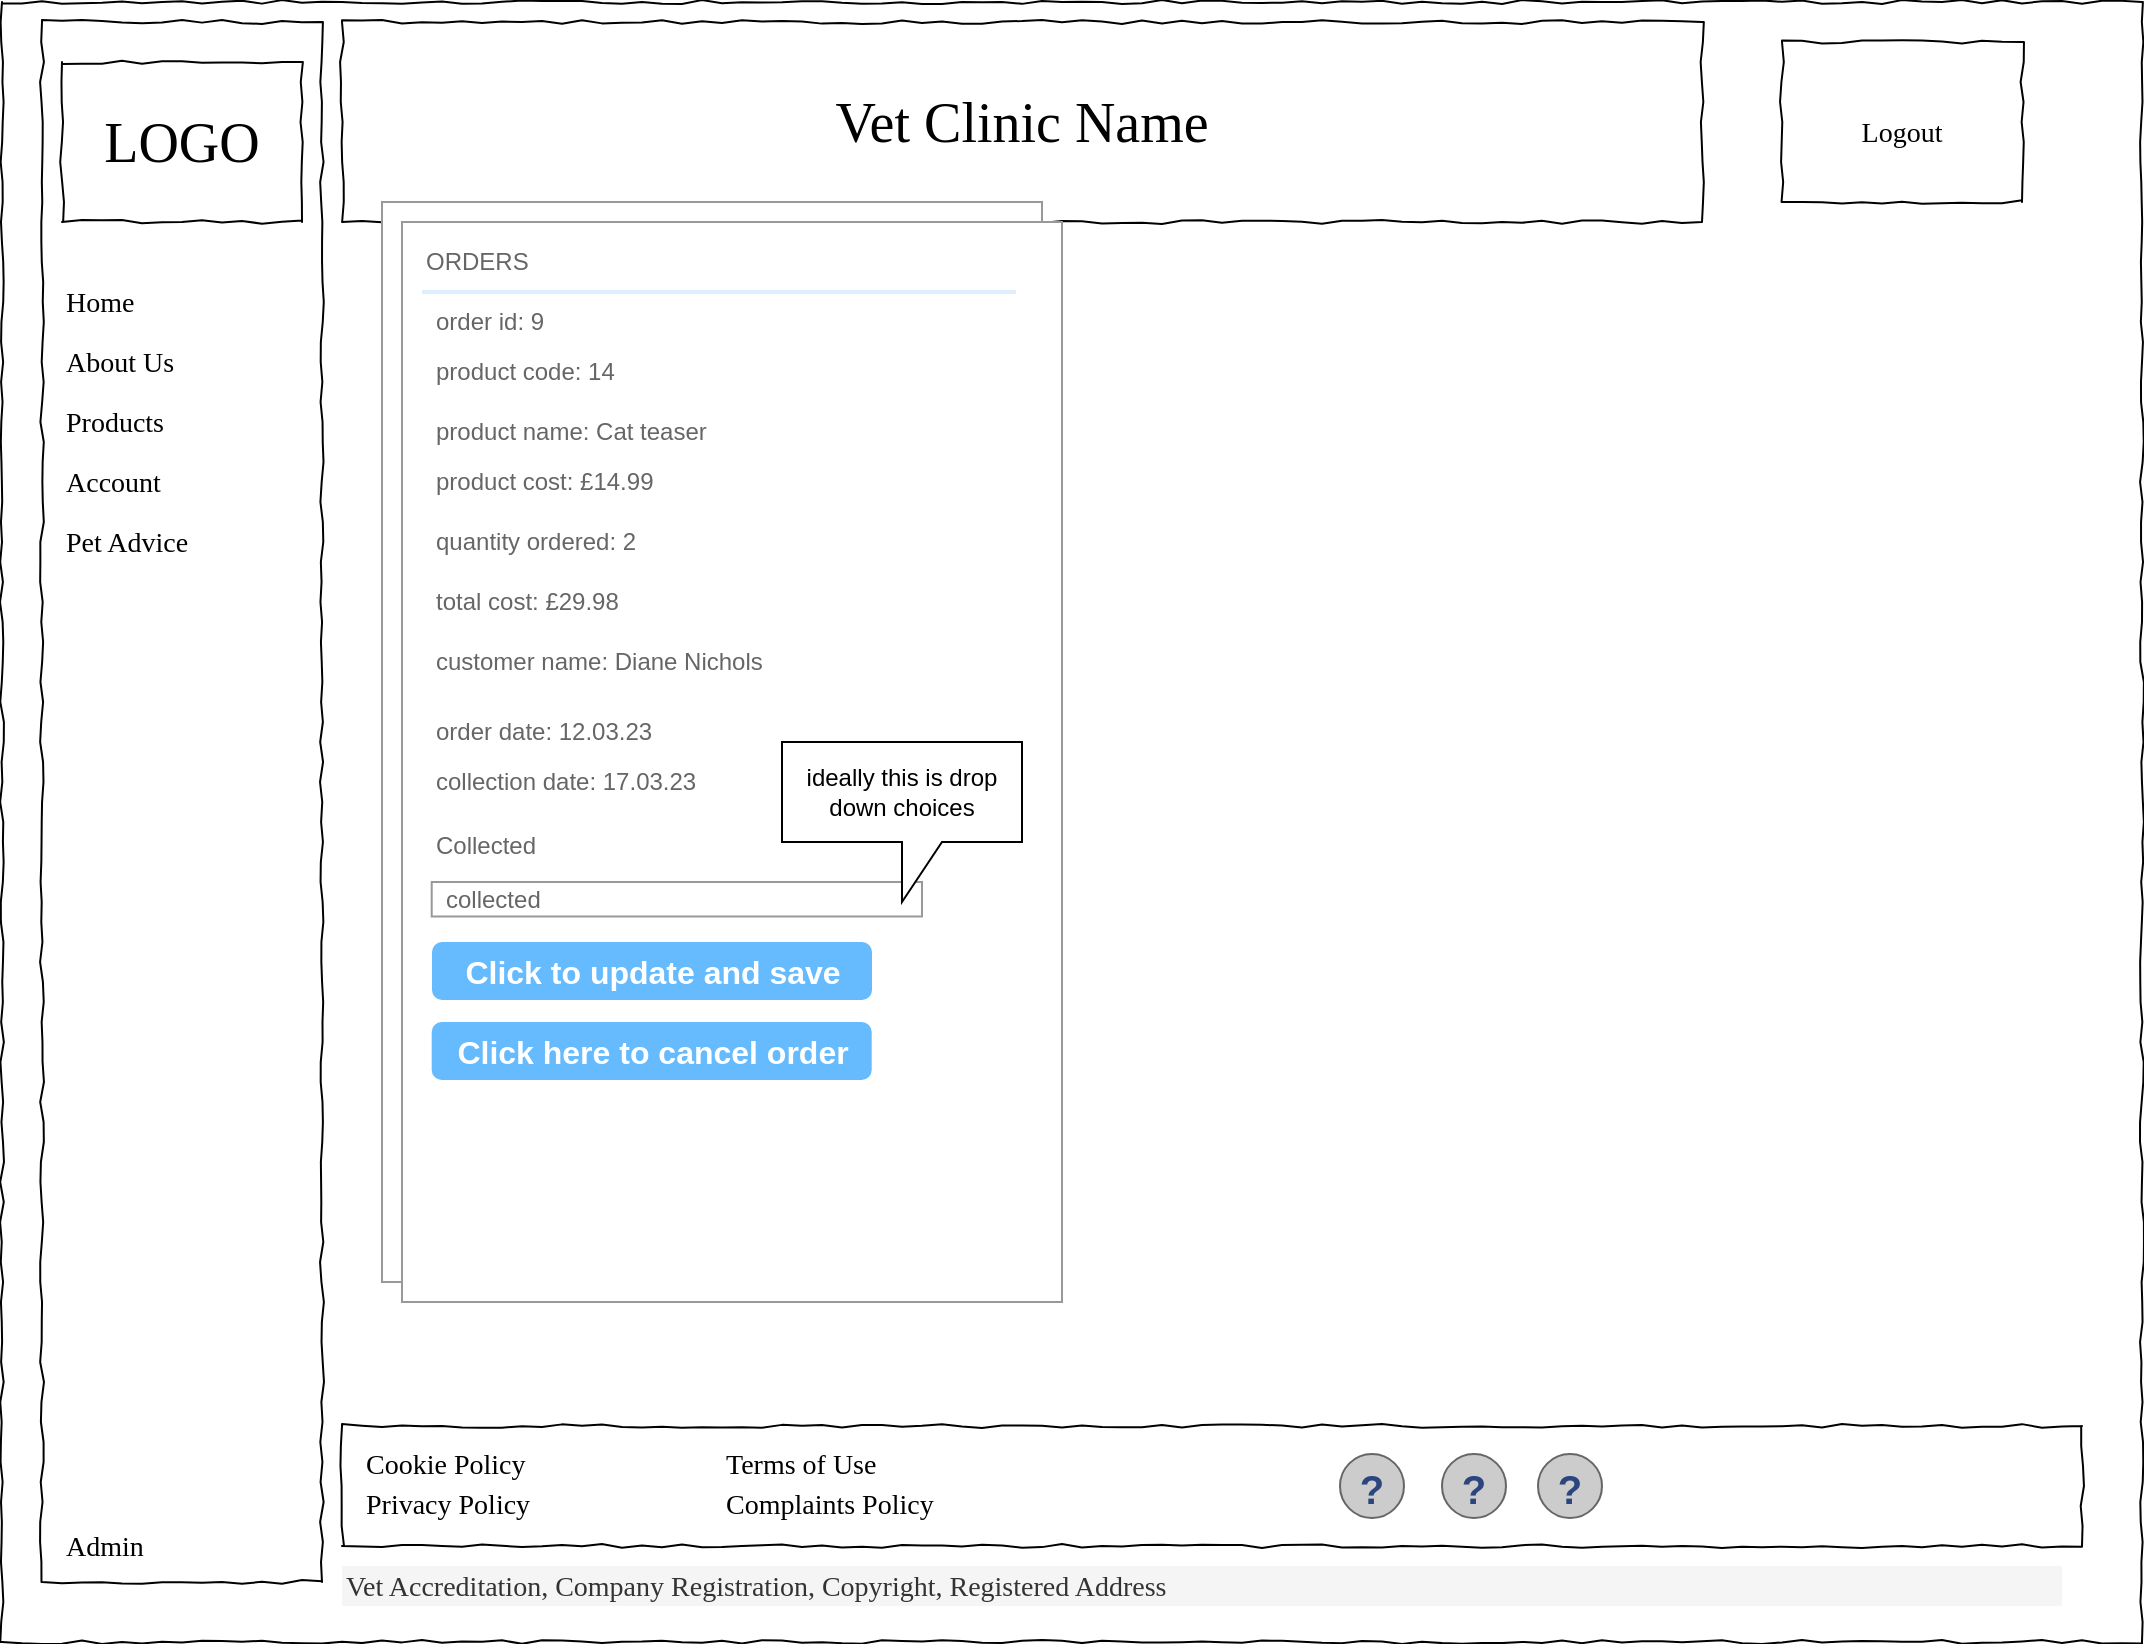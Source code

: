 <mxfile version="21.2.1" type="device">
  <diagram name="Page-1" id="03018318-947c-dd8e-b7a3-06fadd420f32">
    <mxGraphModel dx="1034" dy="430" grid="1" gridSize="10" guides="1" tooltips="1" connect="1" arrows="1" fold="1" page="1" pageScale="1" pageWidth="1100" pageHeight="850" background="none" math="0" shadow="0">
      <root>
        <mxCell id="0" />
        <mxCell id="1" parent="0" />
        <mxCell id="677b7b8949515195-1" value="" style="whiteSpace=wrap;html=1;rounded=0;shadow=0;labelBackgroundColor=none;strokeColor=#000000;strokeWidth=1;fillColor=none;fontFamily=Verdana;fontSize=12;fontColor=#000000;align=center;comic=1;" parent="1" vertex="1">
          <mxGeometry x="10" y="20" width="1070" height="820" as="geometry" />
        </mxCell>
        <mxCell id="677b7b8949515195-8" value="" style="whiteSpace=wrap;html=1;rounded=0;shadow=0;labelBackgroundColor=none;strokeWidth=1;fillColor=none;fontFamily=Verdana;fontSize=12;align=center;comic=1;" parent="1" vertex="1">
          <mxGeometry x="30" y="30" width="140" height="780" as="geometry" />
        </mxCell>
        <mxCell id="qz_svecnsdqs3by7-r_0-2" value="Vet Clinic Name" style="whiteSpace=wrap;html=1;rounded=0;shadow=0;labelBackgroundColor=none;strokeWidth=1;fontFamily=Verdana;fontSize=28;align=center;comic=1;" parent="1" vertex="1">
          <mxGeometry x="180" y="30" width="680" height="100" as="geometry" />
        </mxCell>
        <mxCell id="qz_svecnsdqs3by7-r_0-8" value="" style="whiteSpace=wrap;html=1;rounded=0;shadow=0;labelBackgroundColor=none;strokeWidth=1;fontFamily=Verdana;fontSize=28;align=center;comic=1;" parent="1" vertex="1">
          <mxGeometry x="180" y="732" width="870" height="60" as="geometry" />
        </mxCell>
        <mxCell id="qz_svecnsdqs3by7-r_0-9" value="" style="verticalLabelPosition=bottom;shadow=0;dashed=0;align=center;html=1;verticalAlign=top;strokeWidth=1;shape=mxgraph.mockup.misc.help_icon;" parent="1" vertex="1">
          <mxGeometry x="730" y="746" width="32" height="32" as="geometry" />
        </mxCell>
        <mxCell id="qz_svecnsdqs3by7-r_0-10" value="" style="verticalLabelPosition=bottom;shadow=0;dashed=0;align=center;html=1;verticalAlign=top;strokeWidth=1;shape=mxgraph.mockup.misc.help_icon;" parent="1" vertex="1">
          <mxGeometry x="679" y="746" width="32" height="32" as="geometry" />
        </mxCell>
        <mxCell id="qz_svecnsdqs3by7-r_0-11" value="" style="verticalLabelPosition=bottom;shadow=0;dashed=0;align=center;html=1;verticalAlign=top;strokeWidth=1;shape=mxgraph.mockup.misc.help_icon;" parent="1" vertex="1">
          <mxGeometry x="778" y="746" width="32" height="32" as="geometry" />
        </mxCell>
        <mxCell id="qz_svecnsdqs3by7-r_0-12" value="Cookie Policy" style="text;html=1;points=[];align=left;verticalAlign=top;spacingTop=-4;fontSize=14;fontFamily=Verdana" parent="1" vertex="1">
          <mxGeometry x="190" y="741" width="100" height="20" as="geometry" />
        </mxCell>
        <mxCell id="qz_svecnsdqs3by7-r_0-13" value="Vet Accreditation, Company Registration, Copyright, Registered Address" style="text;html=1;points=[];align=left;verticalAlign=top;spacingTop=-4;fontSize=14;fontFamily=Verdana;fillColor=#f5f5f5;fontColor=#333333;strokeColor=none;" parent="1" vertex="1">
          <mxGeometry x="180" y="802" width="860" height="20" as="geometry" />
        </mxCell>
        <mxCell id="qz_svecnsdqs3by7-r_0-14" value="Privacy Policy" style="text;html=1;points=[];align=left;verticalAlign=top;spacingTop=-4;fontSize=14;fontFamily=Verdana" parent="1" vertex="1">
          <mxGeometry x="190" y="761" width="100" height="20" as="geometry" />
        </mxCell>
        <mxCell id="qz_svecnsdqs3by7-r_0-15" value="Terms of Use" style="text;html=1;points=[];align=left;verticalAlign=top;spacingTop=-4;fontSize=14;fontFamily=Verdana" parent="1" vertex="1">
          <mxGeometry x="370" y="741" width="100" height="20" as="geometry" />
        </mxCell>
        <mxCell id="qz_svecnsdqs3by7-r_0-16" value="Complaints Policy" style="text;html=1;points=[];align=left;verticalAlign=top;spacingTop=-4;fontSize=14;fontFamily=Verdana" parent="1" vertex="1">
          <mxGeometry x="370" y="761" width="100" height="20" as="geometry" />
        </mxCell>
        <mxCell id="qz_svecnsdqs3by7-r_0-17" value="&lt;div align=&quot;center&quot;&gt;&lt;font style=&quot;font-size: 14px;&quot;&gt;Logout&lt;/font&gt;&lt;/div&gt;" style="whiteSpace=wrap;html=1;rounded=0;shadow=0;labelBackgroundColor=none;strokeWidth=1;fontFamily=Verdana;fontSize=28;align=center;comic=1;" parent="1" vertex="1">
          <mxGeometry x="900" y="40" width="120" height="80" as="geometry" />
        </mxCell>
        <mxCell id="qz_svecnsdqs3by7-r_0-18" value="LOGO" style="whiteSpace=wrap;html=1;rounded=0;shadow=0;labelBackgroundColor=none;strokeWidth=1;fontFamily=Verdana;fontSize=28;align=center;comic=1;" parent="1" vertex="1">
          <mxGeometry x="40" y="50" width="120" height="80" as="geometry" />
        </mxCell>
        <mxCell id="qz_svecnsdqs3by7-r_0-19" value="Home" style="text;html=1;points=[];align=left;verticalAlign=top;spacingTop=-4;fontSize=14;fontFamily=Verdana" parent="1" vertex="1">
          <mxGeometry x="40" y="160" width="110" height="20" as="geometry" />
        </mxCell>
        <mxCell id="qz_svecnsdqs3by7-r_0-20" value="About Us" style="text;html=1;points=[];align=left;verticalAlign=top;spacingTop=-4;fontSize=14;fontFamily=Verdana" parent="1" vertex="1">
          <mxGeometry x="40" y="190" width="110" height="20" as="geometry" />
        </mxCell>
        <mxCell id="qz_svecnsdqs3by7-r_0-21" value="Products" style="text;html=1;points=[];align=left;verticalAlign=top;spacingTop=-4;fontSize=14;fontFamily=Verdana" parent="1" vertex="1">
          <mxGeometry x="40" y="220" width="110" height="20" as="geometry" />
        </mxCell>
        <mxCell id="qz_svecnsdqs3by7-r_0-22" value="Account" style="text;html=1;points=[];align=left;verticalAlign=top;spacingTop=-4;fontSize=14;fontFamily=Verdana" parent="1" vertex="1">
          <mxGeometry x="40" y="250" width="110" height="20" as="geometry" />
        </mxCell>
        <mxCell id="qz_svecnsdqs3by7-r_0-23" value="Pet Advice" style="text;html=1;points=[];align=left;verticalAlign=top;spacingTop=-4;fontSize=14;fontFamily=Verdana" parent="1" vertex="1">
          <mxGeometry x="40" y="280" width="110" height="20" as="geometry" />
        </mxCell>
        <mxCell id="qz_svecnsdqs3by7-r_0-25" value="Admin" style="text;html=1;points=[];align=left;verticalAlign=top;spacingTop=-4;fontSize=14;fontFamily=Verdana" parent="1" vertex="1">
          <mxGeometry x="40" y="782" width="110" height="20" as="geometry" />
        </mxCell>
        <mxCell id="jpjo5LjJ9VRGCp0pwDF1-49" value="" style="strokeWidth=1;shadow=0;dashed=0;align=center;html=1;shape=mxgraph.mockup.forms.rrect;rSize=0;strokeColor=#999999;fillColor=#ffffff;movable=1;resizable=1;rotatable=1;deletable=1;editable=1;locked=0;connectable=1;" parent="1" vertex="1">
          <mxGeometry x="200" y="120" width="330" height="540" as="geometry" />
        </mxCell>
        <mxCell id="jpjo5LjJ9VRGCp0pwDF1-50" value="ORDERS" style="strokeWidth=1;shadow=0;dashed=0;align=center;html=1;shape=mxgraph.mockup.forms.anchor;fontSize=12;fontColor=#666666;align=left;resizeWidth=1;spacingLeft=0;" parent="jpjo5LjJ9VRGCp0pwDF1-49" vertex="1">
          <mxGeometry width="165" height="20" relative="1" as="geometry">
            <mxPoint x="10" y="10" as="offset" />
          </mxGeometry>
        </mxCell>
        <mxCell id="jpjo5LjJ9VRGCp0pwDF1-51" value="" style="shape=line;strokeColor=#ddeeff;strokeWidth=2;html=1;resizeWidth=1;" parent="jpjo5LjJ9VRGCp0pwDF1-49" vertex="1">
          <mxGeometry width="297" height="10" relative="1" as="geometry">
            <mxPoint x="10" y="30" as="offset" />
          </mxGeometry>
        </mxCell>
        <mxCell id="jpjo5LjJ9VRGCp0pwDF1-52" value="order id: 9" style="strokeWidth=1;shadow=0;dashed=0;align=center;html=1;shape=mxgraph.mockup.forms.anchor;fontSize=12;fontColor=#666666;align=left;resizeWidth=1;spacingLeft=0;" parent="jpjo5LjJ9VRGCp0pwDF1-49" vertex="1">
          <mxGeometry width="165" height="20" relative="1" as="geometry">
            <mxPoint x="15" y="40" as="offset" />
          </mxGeometry>
        </mxCell>
        <mxCell id="jpjo5LjJ9VRGCp0pwDF1-54" value="product code: 14" style="strokeWidth=1;shadow=0;dashed=0;align=center;html=1;shape=mxgraph.mockup.forms.anchor;fontSize=12;fontColor=#666666;align=left;resizeWidth=1;spacingLeft=0;" parent="jpjo5LjJ9VRGCp0pwDF1-49" vertex="1">
          <mxGeometry width="165" height="20" relative="1" as="geometry">
            <mxPoint x="15" y="65" as="offset" />
          </mxGeometry>
        </mxCell>
        <mxCell id="jpjo5LjJ9VRGCp0pwDF1-56" value="Click to update and save" style="strokeWidth=1;shadow=0;dashed=0;align=center;html=1;shape=mxgraph.mockup.forms.rrect;rSize=5;strokeColor=none;fontColor=#ffffff;fillColor=#66bbff;fontSize=16;fontStyle=1;" parent="jpjo5LjJ9VRGCp0pwDF1-49" vertex="1">
          <mxGeometry y="1" width="220" height="29" relative="1" as="geometry">
            <mxPoint x="15" y="-180" as="offset" />
          </mxGeometry>
        </mxCell>
        <mxCell id="jpjo5LjJ9VRGCp0pwDF1-81" value="Collected" style="strokeWidth=1;shadow=0;dashed=0;align=center;html=1;shape=mxgraph.mockup.forms.anchor;fontSize=12;fontColor=#666666;align=left;resizeWidth=1;spacingLeft=0;" parent="jpjo5LjJ9VRGCp0pwDF1-49" vertex="1">
          <mxGeometry x="14.85" y="300.003" width="165" height="24.545" as="geometry" />
        </mxCell>
        <mxCell id="jpjo5LjJ9VRGCp0pwDF1-82" value="collected" style="strokeWidth=1;shadow=0;dashed=0;align=center;html=1;shape=mxgraph.mockup.forms.rrect;rSize=0;strokeColor=#999999;fontColor=#666666;align=left;spacingLeft=5;resizeWidth=1;" parent="jpjo5LjJ9VRGCp0pwDF1-49" vertex="1">
          <mxGeometry x="14.85" y="330" width="245.15" height="17.25" as="geometry" />
        </mxCell>
        <mxCell id="HgwQW7kERGZw7Xsp1JHA-1" value="" style="strokeWidth=1;shadow=0;dashed=0;align=center;html=1;shape=mxgraph.mockup.forms.anchor;fontSize=12;fontColor=#666666;align=left;resizeWidth=1;spacingLeft=0;" parent="jpjo5LjJ9VRGCp0pwDF1-49" vertex="1">
          <mxGeometry x="120" y="508.846" width="205" height="26.429" as="geometry" />
        </mxCell>
        <mxCell id="msRCoOxnUzmI-tInsUp5-1" value="" style="strokeWidth=1;shadow=0;dashed=0;align=center;html=1;shape=mxgraph.mockup.forms.anchor;fontSize=12;fontColor=#666666;align=left;resizeWidth=1;spacingLeft=0;fontStyle=1" vertex="1" parent="jpjo5LjJ9VRGCp0pwDF1-49">
          <mxGeometry x="14.85" y="65" width="165" height="20" as="geometry" />
        </mxCell>
        <mxCell id="msRCoOxnUzmI-tInsUp5-2" value="product name: Cat teaser" style="strokeWidth=1;shadow=0;dashed=0;align=center;html=1;shape=mxgraph.mockup.forms.anchor;fontSize=12;fontColor=#666666;align=left;resizeWidth=1;spacingLeft=0;" vertex="1" parent="jpjo5LjJ9VRGCp0pwDF1-49">
          <mxGeometry x="14.85" y="95" width="165" height="20" as="geometry" />
        </mxCell>
        <mxCell id="msRCoOxnUzmI-tInsUp5-3" value="product cost: £14.99" style="strokeWidth=1;shadow=0;dashed=0;align=center;html=1;shape=mxgraph.mockup.forms.anchor;fontSize=12;fontColor=#666666;align=left;resizeWidth=1;spacingLeft=0;" vertex="1" parent="jpjo5LjJ9VRGCp0pwDF1-49">
          <mxGeometry x="14.85" y="120" width="165" height="20" as="geometry" />
        </mxCell>
        <mxCell id="msRCoOxnUzmI-tInsUp5-5" value="quantity ordered: 2" style="strokeWidth=1;shadow=0;dashed=0;align=center;html=1;shape=mxgraph.mockup.forms.anchor;fontSize=12;fontColor=#666666;align=left;resizeWidth=1;spacingLeft=0;" vertex="1" parent="jpjo5LjJ9VRGCp0pwDF1-49">
          <mxGeometry x="14.85" y="150" width="165" height="20" as="geometry" />
        </mxCell>
        <mxCell id="msRCoOxnUzmI-tInsUp5-6" value="total cost: £29.98" style="strokeWidth=1;shadow=0;dashed=0;align=center;html=1;shape=mxgraph.mockup.forms.anchor;fontSize=12;fontColor=#666666;align=left;resizeWidth=1;spacingLeft=0;" vertex="1" parent="jpjo5LjJ9VRGCp0pwDF1-49">
          <mxGeometry x="14.85" y="180" width="165" height="20" as="geometry" />
        </mxCell>
        <mxCell id="msRCoOxnUzmI-tInsUp5-7" value="customer name: Diane Nichols" style="strokeWidth=1;shadow=0;dashed=0;align=center;html=1;shape=mxgraph.mockup.forms.anchor;fontSize=12;fontColor=#666666;align=left;resizeWidth=1;spacingLeft=0;" vertex="1" parent="jpjo5LjJ9VRGCp0pwDF1-49">
          <mxGeometry x="14.85" y="210" width="165" height="20" as="geometry" />
        </mxCell>
        <mxCell id="msRCoOxnUzmI-tInsUp5-8" value="order date: 12.03.23" style="strokeWidth=1;shadow=0;dashed=0;align=center;html=1;shape=mxgraph.mockup.forms.anchor;fontSize=12;fontColor=#666666;align=left;resizeWidth=1;spacingLeft=0;" vertex="1" parent="jpjo5LjJ9VRGCp0pwDF1-49">
          <mxGeometry x="14.85" y="245" width="165" height="20" as="geometry" />
        </mxCell>
        <mxCell id="msRCoOxnUzmI-tInsUp5-9" value="collection date: 17.03.23" style="strokeWidth=1;shadow=0;dashed=0;align=center;html=1;shape=mxgraph.mockup.forms.anchor;fontSize=12;fontColor=#666666;align=left;resizeWidth=1;spacingLeft=0;" vertex="1" parent="jpjo5LjJ9VRGCp0pwDF1-49">
          <mxGeometry x="14.85" y="270" width="165" height="20" as="geometry" />
        </mxCell>
        <mxCell id="msRCoOxnUzmI-tInsUp5-10" value="ideally this is drop down choices" style="shape=callout;whiteSpace=wrap;html=1;perimeter=calloutPerimeter;" vertex="1" parent="jpjo5LjJ9VRGCp0pwDF1-49">
          <mxGeometry x="190" y="260" width="120" height="80" as="geometry" />
        </mxCell>
        <mxCell id="msRCoOxnUzmI-tInsUp5-11" value="" style="strokeWidth=1;shadow=0;dashed=0;align=center;html=1;shape=mxgraph.mockup.forms.rrect;rSize=0;strokeColor=#999999;fillColor=#ffffff;movable=1;resizable=1;rotatable=1;deletable=1;editable=1;locked=0;connectable=1;" vertex="1" parent="1">
          <mxGeometry x="210" y="130" width="330" height="540" as="geometry" />
        </mxCell>
        <mxCell id="msRCoOxnUzmI-tInsUp5-12" value="ORDERS" style="strokeWidth=1;shadow=0;dashed=0;align=center;html=1;shape=mxgraph.mockup.forms.anchor;fontSize=12;fontColor=#666666;align=left;resizeWidth=1;spacingLeft=0;" vertex="1" parent="msRCoOxnUzmI-tInsUp5-11">
          <mxGeometry width="165" height="20" relative="1" as="geometry">
            <mxPoint x="10" y="10" as="offset" />
          </mxGeometry>
        </mxCell>
        <mxCell id="msRCoOxnUzmI-tInsUp5-13" value="" style="shape=line;strokeColor=#ddeeff;strokeWidth=2;html=1;resizeWidth=1;" vertex="1" parent="msRCoOxnUzmI-tInsUp5-11">
          <mxGeometry width="297" height="10" relative="1" as="geometry">
            <mxPoint x="10" y="30" as="offset" />
          </mxGeometry>
        </mxCell>
        <mxCell id="msRCoOxnUzmI-tInsUp5-14" value="order id: 9" style="strokeWidth=1;shadow=0;dashed=0;align=center;html=1;shape=mxgraph.mockup.forms.anchor;fontSize=12;fontColor=#666666;align=left;resizeWidth=1;spacingLeft=0;" vertex="1" parent="msRCoOxnUzmI-tInsUp5-11">
          <mxGeometry width="165" height="20" relative="1" as="geometry">
            <mxPoint x="15" y="40" as="offset" />
          </mxGeometry>
        </mxCell>
        <mxCell id="msRCoOxnUzmI-tInsUp5-15" value="product code: 14" style="strokeWidth=1;shadow=0;dashed=0;align=center;html=1;shape=mxgraph.mockup.forms.anchor;fontSize=12;fontColor=#666666;align=left;resizeWidth=1;spacingLeft=0;" vertex="1" parent="msRCoOxnUzmI-tInsUp5-11">
          <mxGeometry width="165" height="20" relative="1" as="geometry">
            <mxPoint x="15" y="65" as="offset" />
          </mxGeometry>
        </mxCell>
        <mxCell id="msRCoOxnUzmI-tInsUp5-16" value="Click to update and save" style="strokeWidth=1;shadow=0;dashed=0;align=center;html=1;shape=mxgraph.mockup.forms.rrect;rSize=5;strokeColor=none;fontColor=#ffffff;fillColor=#66bbff;fontSize=16;fontStyle=1;" vertex="1" parent="msRCoOxnUzmI-tInsUp5-11">
          <mxGeometry y="1" width="220" height="29" relative="1" as="geometry">
            <mxPoint x="15" y="-180" as="offset" />
          </mxGeometry>
        </mxCell>
        <mxCell id="msRCoOxnUzmI-tInsUp5-17" value="Collected" style="strokeWidth=1;shadow=0;dashed=0;align=center;html=1;shape=mxgraph.mockup.forms.anchor;fontSize=12;fontColor=#666666;align=left;resizeWidth=1;spacingLeft=0;" vertex="1" parent="msRCoOxnUzmI-tInsUp5-11">
          <mxGeometry x="14.85" y="300.003" width="165" height="24.545" as="geometry" />
        </mxCell>
        <mxCell id="msRCoOxnUzmI-tInsUp5-18" value="collected" style="strokeWidth=1;shadow=0;dashed=0;align=center;html=1;shape=mxgraph.mockup.forms.rrect;rSize=0;strokeColor=#999999;fontColor=#666666;align=left;spacingLeft=5;resizeWidth=1;" vertex="1" parent="msRCoOxnUzmI-tInsUp5-11">
          <mxGeometry x="14.85" y="330" width="245.15" height="17.25" as="geometry" />
        </mxCell>
        <mxCell id="msRCoOxnUzmI-tInsUp5-19" value="" style="strokeWidth=1;shadow=0;dashed=0;align=center;html=1;shape=mxgraph.mockup.forms.anchor;fontSize=12;fontColor=#666666;align=left;resizeWidth=1;spacingLeft=0;" vertex="1" parent="msRCoOxnUzmI-tInsUp5-11">
          <mxGeometry x="120" y="508.846" width="205" height="26.429" as="geometry" />
        </mxCell>
        <mxCell id="msRCoOxnUzmI-tInsUp5-20" value="" style="strokeWidth=1;shadow=0;dashed=0;align=center;html=1;shape=mxgraph.mockup.forms.anchor;fontSize=12;fontColor=#666666;align=left;resizeWidth=1;spacingLeft=0;fontStyle=1" vertex="1" parent="msRCoOxnUzmI-tInsUp5-11">
          <mxGeometry x="14.85" y="65" width="165" height="20" as="geometry" />
        </mxCell>
        <mxCell id="msRCoOxnUzmI-tInsUp5-21" value="product name: Cat teaser" style="strokeWidth=1;shadow=0;dashed=0;align=center;html=1;shape=mxgraph.mockup.forms.anchor;fontSize=12;fontColor=#666666;align=left;resizeWidth=1;spacingLeft=0;" vertex="1" parent="msRCoOxnUzmI-tInsUp5-11">
          <mxGeometry x="14.85" y="95" width="165" height="20" as="geometry" />
        </mxCell>
        <mxCell id="msRCoOxnUzmI-tInsUp5-22" value="product cost: £14.99" style="strokeWidth=1;shadow=0;dashed=0;align=center;html=1;shape=mxgraph.mockup.forms.anchor;fontSize=12;fontColor=#666666;align=left;resizeWidth=1;spacingLeft=0;" vertex="1" parent="msRCoOxnUzmI-tInsUp5-11">
          <mxGeometry x="14.85" y="120" width="165" height="20" as="geometry" />
        </mxCell>
        <mxCell id="msRCoOxnUzmI-tInsUp5-23" value="quantity ordered: 2" style="strokeWidth=1;shadow=0;dashed=0;align=center;html=1;shape=mxgraph.mockup.forms.anchor;fontSize=12;fontColor=#666666;align=left;resizeWidth=1;spacingLeft=0;" vertex="1" parent="msRCoOxnUzmI-tInsUp5-11">
          <mxGeometry x="14.85" y="150" width="165" height="20" as="geometry" />
        </mxCell>
        <mxCell id="msRCoOxnUzmI-tInsUp5-24" value="total cost: £29.98" style="strokeWidth=1;shadow=0;dashed=0;align=center;html=1;shape=mxgraph.mockup.forms.anchor;fontSize=12;fontColor=#666666;align=left;resizeWidth=1;spacingLeft=0;" vertex="1" parent="msRCoOxnUzmI-tInsUp5-11">
          <mxGeometry x="14.85" y="180" width="165" height="20" as="geometry" />
        </mxCell>
        <mxCell id="msRCoOxnUzmI-tInsUp5-25" value="customer name: Diane Nichols" style="strokeWidth=1;shadow=0;dashed=0;align=center;html=1;shape=mxgraph.mockup.forms.anchor;fontSize=12;fontColor=#666666;align=left;resizeWidth=1;spacingLeft=0;" vertex="1" parent="msRCoOxnUzmI-tInsUp5-11">
          <mxGeometry x="14.85" y="210" width="165" height="20" as="geometry" />
        </mxCell>
        <mxCell id="msRCoOxnUzmI-tInsUp5-26" value="order date: 12.03.23" style="strokeWidth=1;shadow=0;dashed=0;align=center;html=1;shape=mxgraph.mockup.forms.anchor;fontSize=12;fontColor=#666666;align=left;resizeWidth=1;spacingLeft=0;" vertex="1" parent="msRCoOxnUzmI-tInsUp5-11">
          <mxGeometry x="14.85" y="245" width="165" height="20" as="geometry" />
        </mxCell>
        <mxCell id="msRCoOxnUzmI-tInsUp5-27" value="collection date: 17.03.23" style="strokeWidth=1;shadow=0;dashed=0;align=center;html=1;shape=mxgraph.mockup.forms.anchor;fontSize=12;fontColor=#666666;align=left;resizeWidth=1;spacingLeft=0;" vertex="1" parent="msRCoOxnUzmI-tInsUp5-11">
          <mxGeometry x="14.85" y="270" width="165" height="20" as="geometry" />
        </mxCell>
        <mxCell id="msRCoOxnUzmI-tInsUp5-28" value="ideally this is drop down choices" style="shape=callout;whiteSpace=wrap;html=1;perimeter=calloutPerimeter;" vertex="1" parent="msRCoOxnUzmI-tInsUp5-11">
          <mxGeometry x="190" y="260" width="120" height="80" as="geometry" />
        </mxCell>
        <mxCell id="msRCoOxnUzmI-tInsUp5-29" value="Click here to cancel order" style="strokeWidth=1;shadow=0;dashed=0;align=center;html=1;shape=mxgraph.mockup.forms.rrect;rSize=5;strokeColor=none;fontColor=#ffffff;fillColor=#66bbff;fontSize=16;fontStyle=1;" vertex="1" parent="msRCoOxnUzmI-tInsUp5-11">
          <mxGeometry x="14.85" y="400" width="220" height="29" as="geometry" />
        </mxCell>
      </root>
    </mxGraphModel>
  </diagram>
</mxfile>

